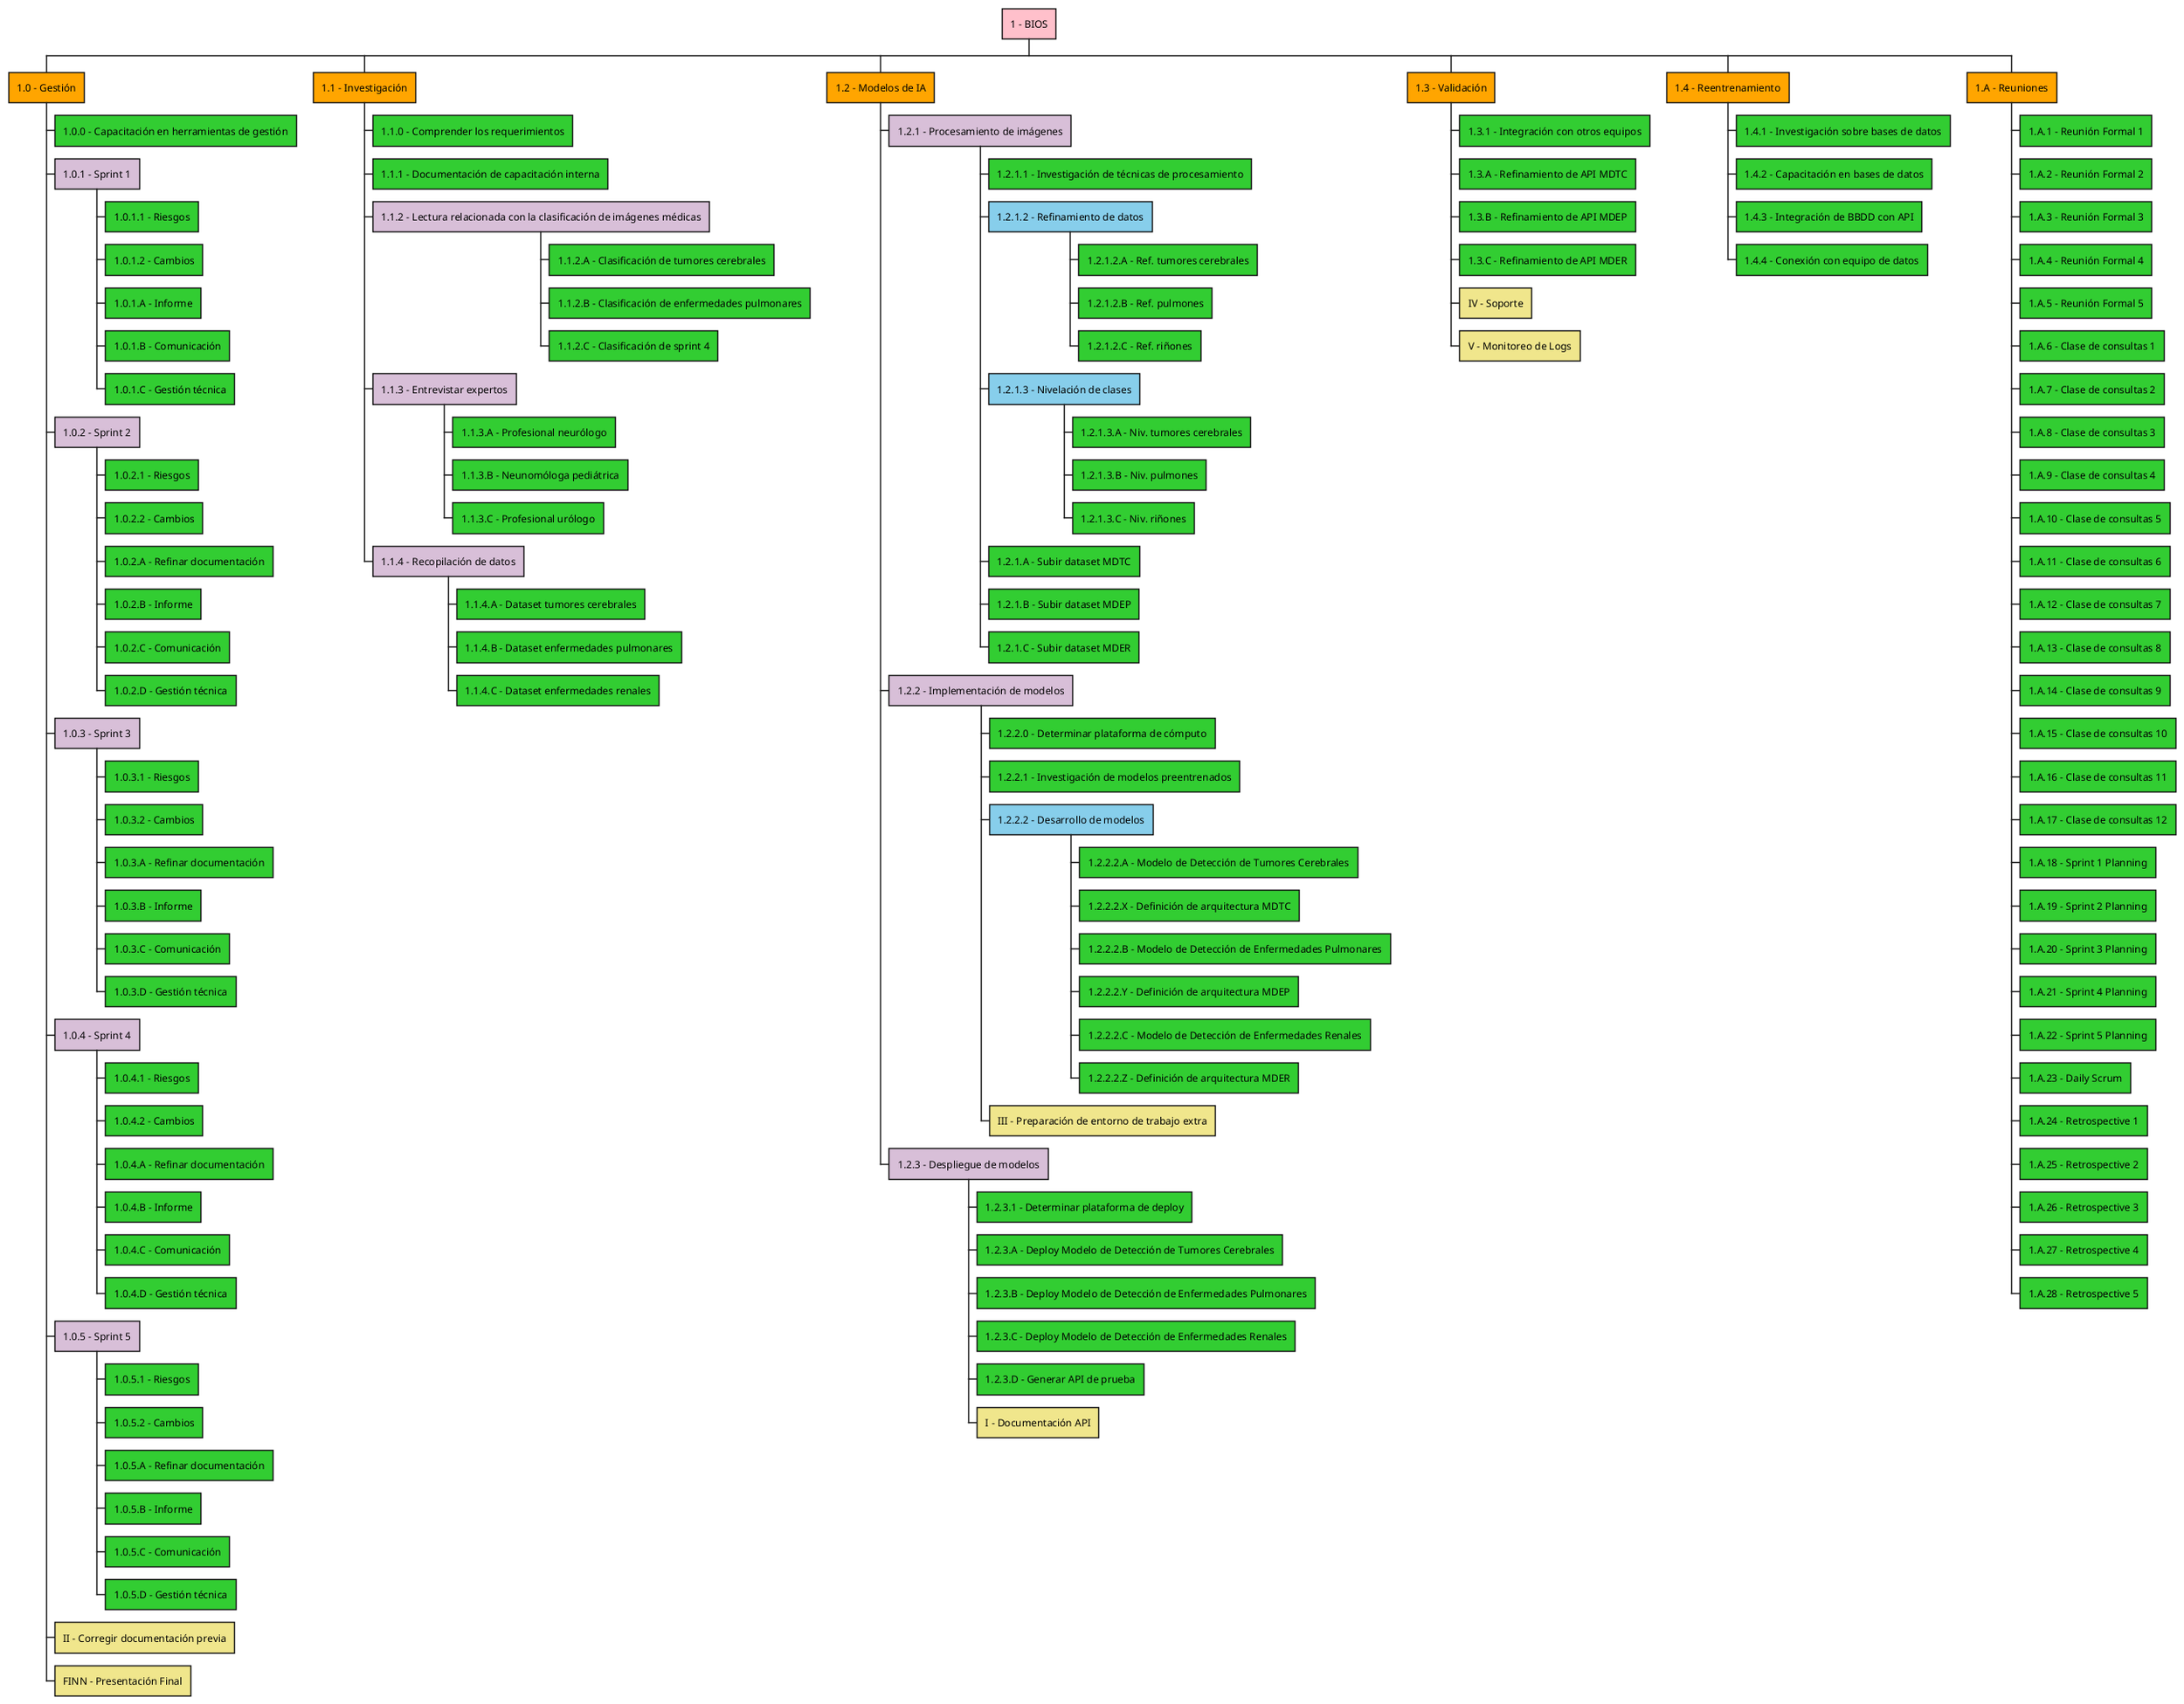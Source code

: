 @startwbs BIOS
<style>
wbsDiagram {
    .pink{
        BackgroundColor Pink
    };
    .orange{
        BackgroundColor Orange
    };
    .violet{
        BackgroundColor Thistle 
    };
    .blue{
        BackgroundColor SkyBlue
    };
    .green{
        BackgroundColor LimeGreen
    };
    .new {
        BackgroundColor Khaki
    }
};
</style>

* 1 - BIOS <<pink>>

** 1.0 - Gestión <<orange>>
*** 1.0.0 - Capacitación en herramientas de gestión <<green>>
*** 1.0.1 - Sprint 1 <<violet>>
**** 1.0.1.1 - Riesgos <<green>>
**** 1.0.1.2 - Cambios <<green>>
**** 1.0.1.A - Informe <<green>>
**** 1.0.1.B - Comunicación <<green>>
**** 1.0.1.C - Gestión técnica <<green>>

*** 1.0.2 - Sprint 2 <<violet>>
**** 1.0.2.1 - Riesgos <<green>>
**** 1.0.2.2 - Cambios <<green>>
**** 1.0.2.A - Refinar documentación <<green>>
**** 1.0.2.B - Informe  <<green>>
**** 1.0.2.C - Comunicación <<green>>
**** 1.0.2.D - Gestión técnica <<green>>

*** 1.0.3 - Sprint 3 <<violet>>
**** 1.0.3.1 - Riesgos <<green>>
**** 1.0.3.2 - Cambios <<green>>
**** 1.0.3.A - Refinar documentación <<green>>
**** 1.0.3.B - Informe <<green>>
**** 1.0.3.C - Comunicación <<green>>
**** 1.0.3.D - Gestión técnica <<green>>

*** 1.0.4 - Sprint 4 <<violet>>
**** 1.0.4.1 - Riesgos <<green>>
**** 1.0.4.2 - Cambios <<green>>
**** 1.0.4.A - Refinar documentación <<green>>
**** 1.0.4.B - Informe <<green>>
**** 1.0.4.C - Comunicación <<green>>
**** 1.0.4.D - Gestión técnica <<green>>

*** 1.0.5 - Sprint 5 <<violet>>
**** 1.0.5.1 - Riesgos <<green>>
**** 1.0.5.2 - Cambios <<green>>
**** 1.0.5.A - Refinar documentación <<green>>
**** 1.0.5.B - Informe <<green>>
**** 1.0.5.C - Comunicación <<green>>
**** 1.0.5.D - Gestión técnica <<green>>

*** II - Corregir documentación previa <<new>>
*** FINN - Presentación Final <<new>>

** 1.1 - Investigación <<orange>>
*** 1.1.0 - Comprender los requerimientos <<green>>
*** 1.1.1 - Documentación de capacitación interna <<green>>
*** 1.1.2 - Lectura relacionada con la clasificación de imágenes médicas <<violet>>
**** 1.1.2.A - Clasificación de tumores cerebrales <<green>>
**** 1.1.2.B - Clasificación de enfermedades pulmonares <<green>>
**** 1.1.2.C - Clasificación de sprint 4 <<green>>

*** 1.1.3 - Entrevistar expertos <<violet>>
**** 1.1.3.A - Profesional neurólogo <<green>>
**** 1.1.3.B - Neunomóloga pediátrica <<green>>
**** 1.1.3.C - Profesional urólogo <<green>>

*** 1.1.4 - Recopilación de datos <<violet>>
**** 1.1.4.A - Dataset tumores cerebrales <<green>>
**** 1.1.4.B - Dataset enfermedades pulmonares <<green>>
**** 1.1.4.C - Dataset enfermedades renales <<green>>

** 1.2 - Modelos de IA <<orange>>

*** 1.2.1 - Procesamiento de imágenes <<violet>>
**** 1.2.1.1 - Investigación de técnicas de procesamiento <<green>>
**** 1.2.1.2 - Refinamiento de datos <<blue>>
***** 1.2.1.2.A - Ref. tumores cerebrales <<green>>
***** 1.2.1.2.B - Ref. pulmones <<green>>
***** 1.2.1.2.C - Ref. riñones <<green>>

**** 1.2.1.3 - Nivelación de clases <<blue>>
***** 1.2.1.3.A - Niv. tumores cerebrales <<green>>
***** 1.2.1.3.B - Niv. pulmones <<green>>
***** 1.2.1.3.C - Niv. riñones <<green>>

**** 1.2.1.A - Subir dataset MDTC <<green>>
**** 1.2.1.B - Subir dataset MDEP <<green>>
**** 1.2.1.C - Subir dataset MDER <<green>>

*** 1.2.2 - Implementación de modelos <<violet>>
**** 1.2.2.0 - Determinar plataforma de cómputo <<green>>
**** 1.2.2.1 - Investigación de modelos preentrenados <<green>>
**** 1.2.2.2 - Desarrollo de modelos <<blue>>
***** 1.2.2.2.A - Modelo de Detección de Tumores Cerebrales <<green>>
***** 1.2.2.2.X - Definición de arquitectura MDTC <<green>>
***** 1.2.2.2.B - Modelo de Detección de Enfermedades Pulmonares <<green>>
***** 1.2.2.2.Y - Definición de arquitectura MDEP <<green>>
***** 1.2.2.2.C - Modelo de Detección de Enfermedades Renales <<green>>
***** 1.2.2.2.Z - Definición de arquitectura MDER <<green>>
**** III - Preparación de entorno de trabajo extra <<new>>

*** 1.2.3 - Despliegue de modelos <<violet>>
**** 1.2.3.1 - Determinar plataforma de deploy <<green>>
**** 1.2.3.A - Deploy Modelo de Detección de Tumores Cerebrales <<green>>
**** 1.2.3.B - Deploy Modelo de Detección de Enfermedades Pulmonares <<green>>
**** 1.2.3.C - Deploy Modelo de Detección de Enfermedades Renales <<green>>
**** 1.2.3.D - Generar API de prueba <<green>>
**** I - Documentación API <<new>>

** 1.3 - Validación <<orange>>
*** 1.3.1 - Integración con otros equipos <<green>>
*** 1.3.A - Refinamiento de API MDTC <<green>>
*** 1.3.B - Refinamiento de API MDEP <<green>>
*** 1.3.C - Refinamiento de API MDER <<green>>
*** IV - Soporte <<new>>
*** V - Monitoreo de Logs <<new>>

** 1.4 - Reentrenamiento <<orange>>
*** 1.4.1 - Investigación sobre bases de datos <<green>>
*** 1.4.2 - Capacitación en bases de datos <<green>>
*** 1.4.3 - Integración de BBDD con API <<green>>
*** 1.4.4 - Conexión con equipo de datos <<green>>

** 1.A - Reuniones <<orange>>
*** 1.A.1 - Reunión Formal 1 <<green>>
*** 1.A.2 - Reunión Formal 2 <<green>>
*** 1.A.3 - Reunión Formal 3 <<green>>
*** 1.A.4 - Reunión Formal 4 <<green>>
*** 1.A.5 - Reunión Formal 5 <<green>>
*** 1.A.6 - Clase de consultas 1 <<green>>
*** 1.A.7 - Clase de consultas 2 <<green>>
*** 1.A.8 - Clase de consultas 3 <<green>>
*** 1.A.9 - Clase de consultas 4 <<green>>
*** 1.A.10 - Clase de consultas 5 <<green>>
*** 1.A.11 - Clase de consultas 6 <<green>>
*** 1.A.12 - Clase de consultas 7 <<green>>
*** 1.A.13 - Clase de consultas 8 <<green>>
*** 1.A.14 - Clase de consultas 9 <<green>>
*** 1.A.15 - Clase de consultas 10 <<green>>
*** 1.A.16 - Clase de consultas 11 <<green>>
*** 1.A.17 - Clase de consultas 12 <<green>>
*** 1.A.18 - Sprint 1 Planning <<green>>
*** 1.A.19 - Sprint 2 Planning <<green>>
*** 1.A.20 - Sprint 3 Planning <<green>>
*** 1.A.21 - Sprint 4 Planning <<green>>
*** 1.A.22 - Sprint 5 Planning <<green>>
*** 1.A.23 - Daily Scrum <<green>>
*** 1.A.24 - Retrospective 1 <<green>>
*** 1.A.25 - Retrospective 2 <<green>>
*** 1.A.26 - Retrospective 3 <<green>>
*** 1.A.27 - Retrospective 4 <<green>>
*** 1.A.28 - Retrospective 5 <<green>>
@endwbs